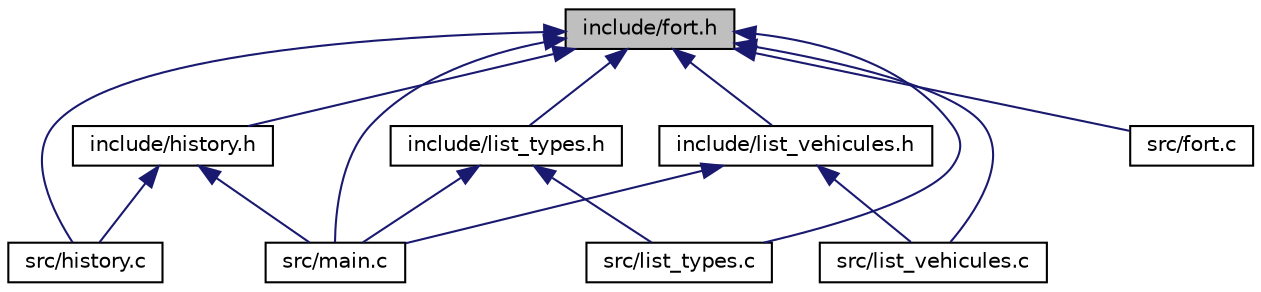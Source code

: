 digraph "include/fort.h"
{
 // LATEX_PDF_SIZE
  edge [fontname="Helvetica",fontsize="10",labelfontname="Helvetica",labelfontsize="10"];
  node [fontname="Helvetica",fontsize="10",shape=record];
  Node1 [label="include/fort.h",height=0.2,width=0.4,color="black", fillcolor="grey75", style="filled", fontcolor="black",tooltip="Main header file describing libfort API."];
  Node1 -> Node2 [dir="back",color="midnightblue",fontsize="10",style="solid",fontname="Helvetica"];
  Node2 [label="include/history.h",height=0.2,width=0.4,color="black", fillcolor="white", style="filled",URL="$history_8h.html",tooltip="Prototypes des fonctions d'affichage d'historique."];
  Node2 -> Node3 [dir="back",color="midnightblue",fontsize="10",style="solid",fontname="Helvetica"];
  Node3 [label="src/history.c",height=0.2,width=0.4,color="black", fillcolor="white", style="filled",URL="$history_8c.html",tooltip=" "];
  Node2 -> Node4 [dir="back",color="midnightblue",fontsize="10",style="solid",fontname="Helvetica"];
  Node4 [label="src/main.c",height=0.2,width=0.4,color="black", fillcolor="white", style="filled",URL="$main_8c.html",tooltip="Le point d'entrée de l'application."];
  Node1 -> Node5 [dir="back",color="midnightblue",fontsize="10",style="solid",fontname="Helvetica"];
  Node5 [label="include/list_types.h",height=0.2,width=0.4,color="black", fillcolor="white", style="filled",URL="$list__types_8h.html",tooltip="Prototypes des fonctions d'affichage des vehicules."];
  Node5 -> Node6 [dir="back",color="midnightblue",fontsize="10",style="solid",fontname="Helvetica"];
  Node6 [label="src/list_types.c",height=0.2,width=0.4,color="black", fillcolor="white", style="filled",URL="$list__types_8c.html",tooltip=" "];
  Node5 -> Node4 [dir="back",color="midnightblue",fontsize="10",style="solid",fontname="Helvetica"];
  Node1 -> Node7 [dir="back",color="midnightblue",fontsize="10",style="solid",fontname="Helvetica"];
  Node7 [label="include/list_vehicules.h",height=0.2,width=0.4,color="black", fillcolor="white", style="filled",URL="$list__vehicules_8h.html",tooltip="Prototypes des fonctions qui affichent la liste des vehicules."];
  Node7 -> Node8 [dir="back",color="midnightblue",fontsize="10",style="solid",fontname="Helvetica"];
  Node8 [label="src/list_vehicules.c",height=0.2,width=0.4,color="black", fillcolor="white", style="filled",URL="$list__vehicules_8c.html",tooltip=" "];
  Node7 -> Node4 [dir="back",color="midnightblue",fontsize="10",style="solid",fontname="Helvetica"];
  Node1 -> Node9 [dir="back",color="midnightblue",fontsize="10",style="solid",fontname="Helvetica"];
  Node9 [label="src/fort.c",height=0.2,width=0.4,color="black", fillcolor="white", style="filled",URL="$fort_8c.html",tooltip=" "];
  Node1 -> Node3 [dir="back",color="midnightblue",fontsize="10",style="solid",fontname="Helvetica"];
  Node1 -> Node6 [dir="back",color="midnightblue",fontsize="10",style="solid",fontname="Helvetica"];
  Node1 -> Node8 [dir="back",color="midnightblue",fontsize="10",style="solid",fontname="Helvetica"];
  Node1 -> Node4 [dir="back",color="midnightblue",fontsize="10",style="solid",fontname="Helvetica"];
}
